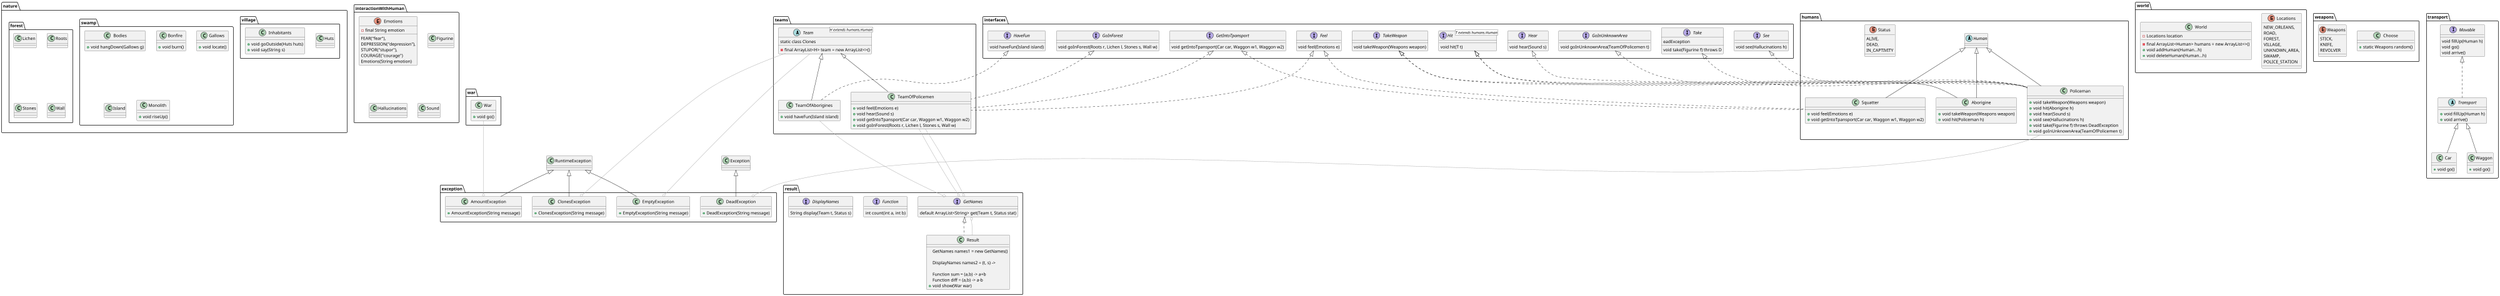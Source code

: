 @startuml
scale max 4000 width

enum world.Locations {
NEW_ORLEANS,
ROAD,
FOREST,
VILLAGE,
UNKNOWN_AREA,
SWAMP,
POLICE_STATION
}


class world.World {
-final ArrayList<Human> humans = new ArrayList<>()
-Locations location
+void addHuman(Human...h)
+void deleteHuman(Human...h)
}


class weapons.Choose {
+static Weapons random()
}


enum weapons.Weapons {
STICK,
KNIFE,
REVOLVER
}


class war.War {
+void go()
}
war.War -down[#AAA]--o exception.AmountException

class transport.Car extends transport.Transport {
+void go()
}


interface transport.Movable {
void fillUp(Human h)
void go()
void arrive()
}


abstract class transport.Transport implements transport.Movable {
+void fillUp(Human h)
+void arrive()
}


class transport.Waggon extends transport.Transport {
+void go()
}


abstract class teams.Team<H extends humans.Human> {
-final ArrayList<H> team = new ArrayList<>()
static class Clones
}
teams.Team -down[#AAA]-o exception.EmptyException
teams.Team --down[#AAA]-o exception.ClonesException

class teams.TeamOfAborigines extends teams.Team implements interfaces.HaveFun {
+void haveFun(Island island)
}
teams.TeamOfAborigines -down[#AAA]--o result.GetNames

class teams.TeamOfPolicemen extends teams.Team implements interfaces.Feel, interfaces.GetIntoTpansport, interfaces.GoInForest {
+void feel(Emotions e)
+void hear(Sound s)
+void getIntoTpansport(Car car, Waggon w1, Waggon w2)
+void goInForest(Roots r, Lichen l, Stones s, Wall w)
}
teams.TeamOfPolicemen -down[#AAA]-o result.GetNames
teams.TeamOfPolicemen -down[#AAA]--o result.GetNames

interface result.GetNames {
default ArrayList<String> get(Team t, Status stat)
}


class  result.Result implements result.GetNames {
GetNames names1 = new GetNames()

DisplayNames names2 = (t, s) ->

Function sum = (a,b) -> a+b
Function diff = (a,b) -> a-b
+void show(War war)
}
result.Result -down[#AAA]-o result.GetNames

interface result.Function {
int count(int a, int b)
}


interface result.DisplayNames {
String display(Team t, Status s)
}


class nature.village.Huts {

}


class nature.village.Inhabitants {
+void goOutside(Huts huts)
+void say(String s)
}


class nature.swamp.Bodies {
+void hangDown(Gallows g)
}


class nature.swamp.Bonfire {
+void burn()
}


class nature.swamp.Gallows {

+void locate()
}


class nature.swamp.Island {

}


class nature.swamp.Monolith {

+void riseUp()
}


class nature.forest.Lichen {

}


class nature.forest.Roots {

}


class nature.forest.Stones {

}


class nature.forest.Wall {

}


interface interfaces.Feel {
void feel(Emotions e)
}


interface interfaces.GetIntoTpansport {
void getIntoTpansport(Car car, Waggon w1, Waggon w2)
}


interface interfaces.GoInForest {
void goInForest(Roots r, Lichen l, Stones s, Wall w)
}


interface interfaces.GoInUnknownArea {
void goInUnknownArea(TeamOfPolicemen t)
}


interface interfaces.HaveFun {
void haveFun(Island island)
}


interface interfaces.Hear {
void hear(Sound s)
}


interface interfaces.Hit<T extends humans.Human> {
void hit(T t)
}


interface interfaces.See {
void see(Hallucinations h)
}


interface interfaces.Take {
void take(Figurine f) throws D
eadException
}


interface interfaces.TakeWeapon {
void takeWeapon(Weapons weapon)
}


enum interactionWithHuman.Emotions {
FEAR("fear"),
DEPRESSION("depression"),
STUPOR("stupor"),
COURAGE("courage")
-final String emotion
Emotions(String emotion)
}


class interactionWithHuman.Figurine {

}


class interactionWithHuman.Hallucinations {

}


class interactionWithHuman.Sound {

}


class humans.Aborigine extends humans.Human implements interfaces.TakeWeapon, interfaces.Hit {
+void takeWeapon(Weapons weapon)
+void hit(Policeman h)
}


abstract class humans.Human {

}


class humans.Policeman extends humans.Human implements interfaces.TakeWeapon, interfaces.Hit, interfaces.Hear, interfaces.See, interfaces.Take, interfaces.GoInUnknownArea {
+void takeWeapon(Weapons weapon)
+void hit(Aborigine h)
+void hear(Sound s)
+void see(Hallucinations h)
+void take(Figurine f) throws DeadException
+void goInUnknownArea(TeamOfPolicemen t)
}
humans.Policeman --down[#AAA]-o exception.DeadException

class humans.Squatter extends humans.Human implements interfaces.Feel, interfaces.GetIntoTpansport {
+void feel(Emotions e)
+void getIntoTpansport(Car car, Waggon w1, Waggon w2)
}


enum humans.Status {
ALIVE,
DEAD,
IN_CAPTIVITY
}


class exception.AmountException extends RuntimeException {
+AmountException(String message)
}


class exception.ClonesException extends RuntimeException {
+ClonesException(String message)
}


class exception.DeadException extends Exception {
+DeadException(String message)
}


class exception.EmptyException extends RuntimeException {
+EmptyException(String message)
}


@enduml